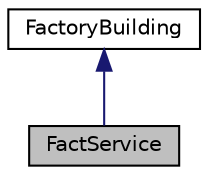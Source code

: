 digraph "FactService"
{
 // LATEX_PDF_SIZE
  edge [fontname="Helvetica",fontsize="10",labelfontname="Helvetica",labelfontsize="10"];
  node [fontname="Helvetica",fontsize="10",shape=record];
  Node1 [label="FactService",height=0.2,width=0.4,color="black", fillcolor="grey75", style="filled", fontcolor="black",tooltip="Represents a factory that creates various service buildings."];
  Node2 -> Node1 [dir="back",color="midnightblue",fontsize="10",style="solid"];
  Node2 [label="FactoryBuilding",height=0.2,width=0.4,color="black", fillcolor="white", style="filled",URL="$classFactoryBuilding.html",tooltip="Abstract base class for building factories."];
}
